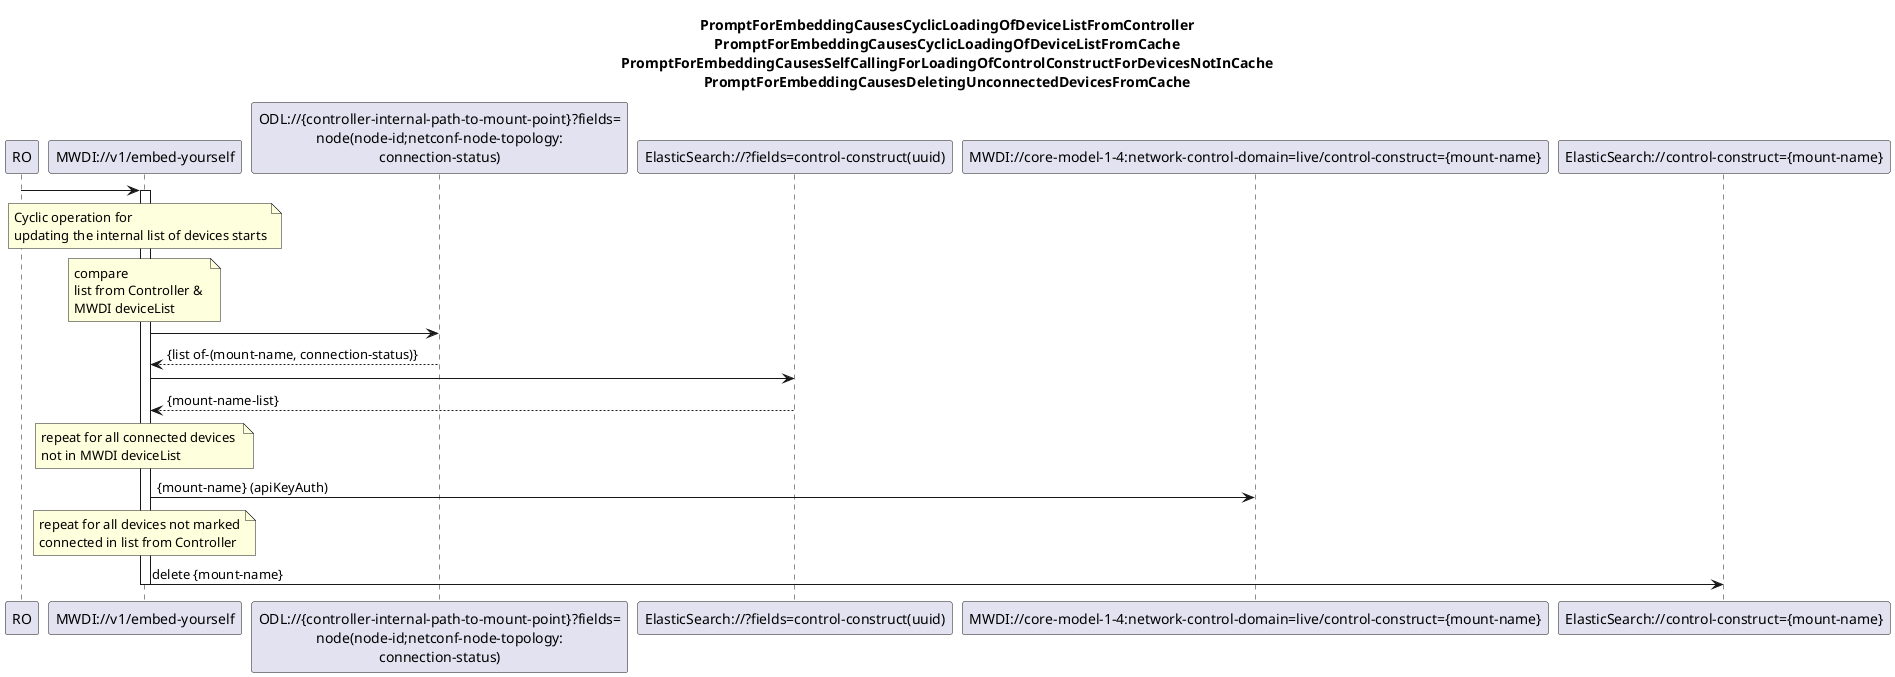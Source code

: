 @startuml 00x_CyclicOperationBasedDeviceListSync
skinparam responseMessageBelowArrow true

title
PromptForEmbeddingCausesCyclicLoadingOfDeviceListFromController
PromptForEmbeddingCausesCyclicLoadingOfDeviceListFromCache
PromptForEmbeddingCausesSelfCallingForLoadingOfControlConstructForDevicesNotInCache
PromptForEmbeddingCausesDeletingUnconnectedDevicesFromCache
end title

participant "RO" as ro
participant "MWDI://v1/embed-yourself" as mwdi
participant "ODL://{controller-internal-path-to-mount-point}?fields=\nnode(node-id;netconf-node-topology:\nconnection-status)" as odlConnectionStatus
participant "ElasticSearch://?fields=control-construct(uuid)" as ConnectedDeviceList
participant "MWDI://core-model-1-4:network-control-domain=live/control-construct={mount-name}" as ControlConstruct
participant "ElasticSearch://control-construct={mount-name}" as es

ro -> mwdi
activate mwdi

note over mwdi
Cyclic operation for 
updating the internal list of devices starts
end note

note over mwdi
compare 
list from Controller & 
MWDI deviceList
end note

'get deviceList from Controller
mwdi -> odlConnectionStatus
odlConnectionStatus --> mwdi: {list of-(mount-name, connection-status)}

'get MWDI deviceList from ElasticSearch
mwdi -> ConnectedDeviceList
ConnectedDeviceList --> mwdi: {mount-name-list}

note over mwdi
repeat for all connected devices 
not in MWDI deviceList
end note

mwdi -> ControlConstruct: {mount-name} (apiKeyAuth)

note over mwdi
repeat for all devices not marked
connected in list from Controller
end note

mwdi -> es: delete {mount-name}
deactivate mwdi

@enduml